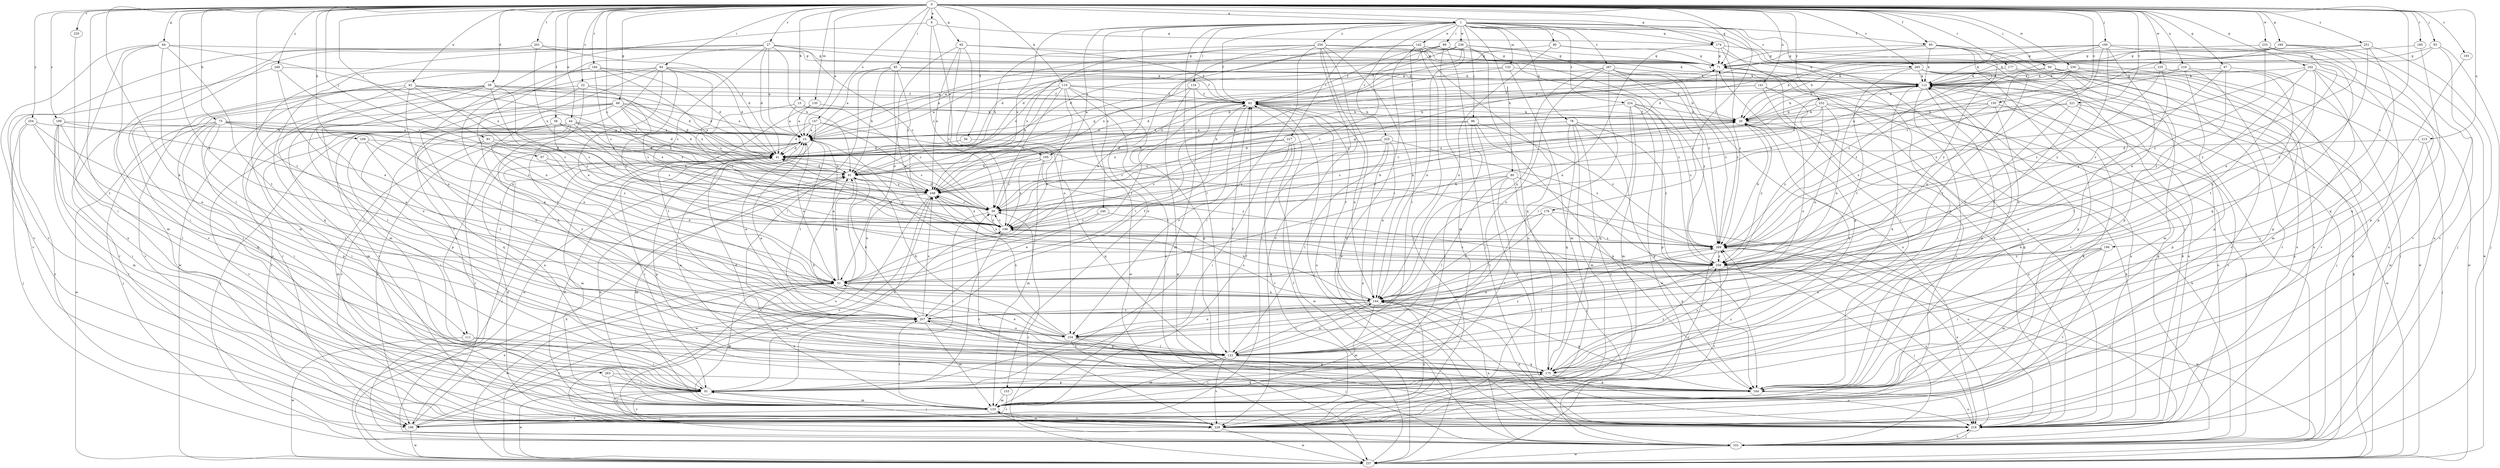 strict digraph  {
0;
1;
6;
10;
15;
20;
22;
27;
30;
39;
41;
42;
44;
51;
56;
58;
60;
62;
64;
65;
67;
68;
71;
75;
78;
80;
81;
83;
84;
85;
86;
89;
90;
91;
93;
94;
97;
100;
101;
109;
110;
111;
112;
116;
122;
130;
132;
133;
141;
142;
144;
147;
150;
153;
154;
160;
162;
164;
174;
175;
176;
177;
184;
185;
186;
189;
193;
194;
195;
196;
201;
207;
213;
216;
218;
220;
221;
224;
225;
227;
228;
230;
233;
235;
236;
237;
240;
248;
249;
251;
252;
254;
256;
258;
263;
265;
267;
269;
0 -> 1  [label=a];
0 -> 6  [label=a];
0 -> 10  [label=a];
0 -> 15  [label=b];
0 -> 22  [label=c];
0 -> 27  [label=c];
0 -> 30  [label=c];
0 -> 39  [label=d];
0 -> 42  [label=e];
0 -> 44  [label=e];
0 -> 51  [label=e];
0 -> 56  [label=f];
0 -> 58  [label=f];
0 -> 60  [label=f];
0 -> 64  [label=g];
0 -> 65  [label=g];
0 -> 67  [label=g];
0 -> 68  [label=g];
0 -> 71  [label=g];
0 -> 75  [label=h];
0 -> 83  [label=i];
0 -> 84  [label=i];
0 -> 85  [label=i];
0 -> 93  [label=j];
0 -> 94  [label=j];
0 -> 97  [label=j];
0 -> 100  [label=j];
0 -> 109  [label=k];
0 -> 110  [label=k];
0 -> 111  [label=k];
0 -> 130  [label=m];
0 -> 141  [label=n];
0 -> 147  [label=o];
0 -> 150  [label=o];
0 -> 160  [label=p];
0 -> 162  [label=p];
0 -> 174  [label=q];
0 -> 176  [label=r];
0 -> 177  [label=r];
0 -> 184  [label=r];
0 -> 185  [label=r];
0 -> 189  [label=s];
0 -> 193  [label=s];
0 -> 194  [label=s];
0 -> 201  [label=t];
0 -> 207  [label=t];
0 -> 213  [label=u];
0 -> 216  [label=u];
0 -> 220  [label=v];
0 -> 221  [label=v];
0 -> 230  [label=w];
0 -> 233  [label=w];
0 -> 235  [label=w];
0 -> 249  [label=y];
0 -> 251  [label=y];
0 -> 252  [label=y];
0 -> 254  [label=y];
0 -> 263  [label=z];
0 -> 265  [label=z];
1 -> 60  [label=f];
1 -> 62  [label=f];
1 -> 78  [label=h];
1 -> 80  [label=h];
1 -> 86  [label=i];
1 -> 89  [label=i];
1 -> 90  [label=i];
1 -> 101  [label=j];
1 -> 116  [label=l];
1 -> 122  [label=l];
1 -> 132  [label=m];
1 -> 142  [label=n];
1 -> 153  [label=o];
1 -> 164  [label=p];
1 -> 174  [label=q];
1 -> 195  [label=s];
1 -> 218  [label=u];
1 -> 224  [label=v];
1 -> 225  [label=v];
1 -> 227  [label=v];
1 -> 236  [label=w];
1 -> 240  [label=x];
1 -> 248  [label=x];
1 -> 256  [label=y];
1 -> 265  [label=z];
1 -> 267  [label=z];
6 -> 30  [label=c];
6 -> 154  [label=o];
6 -> 174  [label=q];
6 -> 195  [label=s];
10 -> 41  [label=d];
10 -> 51  [label=e];
10 -> 101  [label=j];
10 -> 111  [label=k];
10 -> 186  [label=r];
10 -> 207  [label=t];
10 -> 258  [label=y];
15 -> 10  [label=a];
15 -> 20  [label=b];
15 -> 30  [label=c];
15 -> 196  [label=s];
20 -> 10  [label=a];
20 -> 62  [label=f];
20 -> 112  [label=k];
20 -> 196  [label=s];
20 -> 218  [label=u];
20 -> 258  [label=y];
22 -> 62  [label=f];
22 -> 186  [label=r];
22 -> 196  [label=s];
22 -> 207  [label=t];
22 -> 228  [label=v];
27 -> 10  [label=a];
27 -> 30  [label=c];
27 -> 41  [label=d];
27 -> 71  [label=g];
27 -> 81  [label=h];
27 -> 112  [label=k];
27 -> 133  [label=m];
27 -> 144  [label=n];
27 -> 196  [label=s];
27 -> 228  [label=v];
30 -> 41  [label=d];
30 -> 71  [label=g];
30 -> 91  [label=i];
30 -> 196  [label=s];
39 -> 41  [label=d];
39 -> 62  [label=f];
39 -> 122  [label=l];
39 -> 154  [label=o];
39 -> 186  [label=r];
39 -> 196  [label=s];
39 -> 218  [label=u];
39 -> 228  [label=v];
39 -> 248  [label=x];
39 -> 269  [label=z];
41 -> 81  [label=h];
41 -> 91  [label=i];
41 -> 101  [label=j];
41 -> 133  [label=m];
41 -> 164  [label=p];
42 -> 41  [label=d];
42 -> 62  [label=f];
42 -> 81  [label=h];
42 -> 91  [label=i];
42 -> 122  [label=l];
42 -> 196  [label=s];
42 -> 207  [label=t];
44 -> 10  [label=a];
44 -> 41  [label=d];
44 -> 101  [label=j];
44 -> 154  [label=o];
44 -> 175  [label=q];
44 -> 196  [label=s];
44 -> 228  [label=v];
44 -> 248  [label=x];
51 -> 10  [label=a];
51 -> 62  [label=f];
51 -> 81  [label=h];
51 -> 112  [label=k];
51 -> 133  [label=m];
51 -> 144  [label=n];
51 -> 237  [label=w];
56 -> 41  [label=d];
56 -> 175  [label=q];
58 -> 10  [label=a];
58 -> 30  [label=c];
58 -> 81  [label=h];
58 -> 91  [label=i];
58 -> 228  [label=v];
58 -> 248  [label=x];
60 -> 71  [label=g];
60 -> 81  [label=h];
60 -> 112  [label=k];
60 -> 122  [label=l];
60 -> 164  [label=p];
60 -> 258  [label=y];
60 -> 269  [label=z];
62 -> 20  [label=b];
62 -> 101  [label=j];
62 -> 144  [label=n];
62 -> 154  [label=o];
62 -> 207  [label=t];
62 -> 218  [label=u];
64 -> 71  [label=g];
64 -> 91  [label=i];
64 -> 122  [label=l];
64 -> 207  [label=t];
64 -> 218  [label=u];
64 -> 228  [label=v];
64 -> 248  [label=x];
65 -> 51  [label=e];
65 -> 62  [label=f];
65 -> 71  [label=g];
65 -> 154  [label=o];
65 -> 196  [label=s];
65 -> 248  [label=x];
67 -> 112  [label=k];
67 -> 144  [label=n];
67 -> 258  [label=y];
67 -> 269  [label=z];
68 -> 10  [label=a];
68 -> 20  [label=b];
68 -> 30  [label=c];
68 -> 41  [label=d];
68 -> 81  [label=h];
68 -> 133  [label=m];
68 -> 144  [label=n];
68 -> 164  [label=p];
68 -> 186  [label=r];
71 -> 112  [label=k];
71 -> 269  [label=z];
75 -> 10  [label=a];
75 -> 51  [label=e];
75 -> 81  [label=h];
75 -> 91  [label=i];
75 -> 101  [label=j];
75 -> 122  [label=l];
75 -> 164  [label=p];
75 -> 196  [label=s];
75 -> 237  [label=w];
78 -> 10  [label=a];
78 -> 133  [label=m];
78 -> 164  [label=p];
78 -> 175  [label=q];
78 -> 228  [label=v];
78 -> 258  [label=y];
80 -> 30  [label=c];
80 -> 91  [label=i];
80 -> 101  [label=j];
80 -> 122  [label=l];
80 -> 248  [label=x];
80 -> 258  [label=y];
81 -> 20  [label=b];
81 -> 41  [label=d];
81 -> 71  [label=g];
81 -> 112  [label=k];
81 -> 133  [label=m];
81 -> 218  [label=u];
81 -> 248  [label=x];
83 -> 41  [label=d];
83 -> 133  [label=m];
83 -> 269  [label=z];
84 -> 41  [label=d];
84 -> 51  [label=e];
84 -> 91  [label=i];
84 -> 112  [label=k];
84 -> 133  [label=m];
84 -> 175  [label=q];
84 -> 196  [label=s];
84 -> 237  [label=w];
84 -> 258  [label=y];
85 -> 10  [label=a];
85 -> 62  [label=f];
85 -> 81  [label=h];
85 -> 112  [label=k];
85 -> 122  [label=l];
85 -> 248  [label=x];
85 -> 258  [label=y];
86 -> 10  [label=a];
86 -> 91  [label=i];
86 -> 164  [label=p];
86 -> 228  [label=v];
86 -> 248  [label=x];
86 -> 269  [label=z];
89 -> 41  [label=d];
89 -> 62  [label=f];
89 -> 71  [label=g];
89 -> 101  [label=j];
89 -> 133  [label=m];
89 -> 196  [label=s];
90 -> 41  [label=d];
90 -> 71  [label=g];
90 -> 112  [label=k];
90 -> 144  [label=n];
91 -> 10  [label=a];
91 -> 101  [label=j];
91 -> 133  [label=m];
91 -> 175  [label=q];
91 -> 228  [label=v];
91 -> 237  [label=w];
91 -> 248  [label=x];
91 -> 269  [label=z];
93 -> 20  [label=b];
93 -> 71  [label=g];
93 -> 101  [label=j];
93 -> 228  [label=v];
94 -> 41  [label=d];
94 -> 112  [label=k];
94 -> 144  [label=n];
94 -> 218  [label=u];
94 -> 228  [label=v];
94 -> 237  [label=w];
97 -> 51  [label=e];
97 -> 81  [label=h];
100 -> 20  [label=b];
100 -> 30  [label=c];
100 -> 51  [label=e];
100 -> 71  [label=g];
100 -> 112  [label=k];
100 -> 164  [label=p];
100 -> 175  [label=q];
100 -> 258  [label=y];
100 -> 269  [label=z];
101 -> 20  [label=b];
101 -> 71  [label=g];
101 -> 144  [label=n];
101 -> 218  [label=u];
101 -> 237  [label=w];
101 -> 269  [label=z];
109 -> 41  [label=d];
109 -> 91  [label=i];
109 -> 144  [label=n];
109 -> 207  [label=t];
110 -> 10  [label=a];
110 -> 20  [label=b];
110 -> 30  [label=c];
110 -> 41  [label=d];
110 -> 51  [label=e];
110 -> 62  [label=f];
110 -> 81  [label=h];
110 -> 164  [label=p];
110 -> 218  [label=u];
110 -> 237  [label=w];
111 -> 91  [label=i];
111 -> 122  [label=l];
111 -> 237  [label=w];
112 -> 62  [label=f];
112 -> 91  [label=i];
112 -> 101  [label=j];
112 -> 144  [label=n];
112 -> 164  [label=p];
112 -> 218  [label=u];
116 -> 10  [label=a];
116 -> 62  [label=f];
116 -> 133  [label=m];
116 -> 237  [label=w];
122 -> 20  [label=b];
122 -> 51  [label=e];
122 -> 62  [label=f];
122 -> 81  [label=h];
122 -> 133  [label=m];
122 -> 144  [label=n];
122 -> 175  [label=q];
122 -> 228  [label=v];
122 -> 269  [label=z];
130 -> 10  [label=a];
130 -> 20  [label=b];
130 -> 207  [label=t];
132 -> 10  [label=a];
132 -> 62  [label=f];
132 -> 112  [label=k];
132 -> 133  [label=m];
133 -> 51  [label=e];
133 -> 62  [label=f];
133 -> 81  [label=h];
133 -> 101  [label=j];
133 -> 112  [label=k];
133 -> 186  [label=r];
133 -> 207  [label=t];
133 -> 218  [label=u];
133 -> 228  [label=v];
141 -> 41  [label=d];
141 -> 62  [label=f];
141 -> 154  [label=o];
141 -> 218  [label=u];
141 -> 228  [label=v];
142 -> 10  [label=a];
142 -> 71  [label=g];
142 -> 112  [label=k];
142 -> 122  [label=l];
142 -> 175  [label=q];
142 -> 228  [label=v];
142 -> 237  [label=w];
142 -> 248  [label=x];
142 -> 269  [label=z];
144 -> 62  [label=f];
144 -> 122  [label=l];
144 -> 133  [label=m];
144 -> 154  [label=o];
144 -> 164  [label=p];
144 -> 196  [label=s];
144 -> 207  [label=t];
147 -> 10  [label=a];
147 -> 41  [label=d];
147 -> 186  [label=r];
147 -> 196  [label=s];
147 -> 237  [label=w];
147 -> 269  [label=z];
150 -> 10  [label=a];
150 -> 20  [label=b];
150 -> 144  [label=n];
150 -> 228  [label=v];
150 -> 269  [label=z];
153 -> 133  [label=m];
153 -> 186  [label=r];
154 -> 10  [label=a];
154 -> 81  [label=h];
154 -> 101  [label=j];
154 -> 122  [label=l];
154 -> 164  [label=p];
154 -> 248  [label=x];
160 -> 41  [label=d];
160 -> 71  [label=g];
160 -> 112  [label=k];
160 -> 218  [label=u];
160 -> 237  [label=w];
160 -> 258  [label=y];
162 -> 91  [label=i];
162 -> 112  [label=k];
162 -> 122  [label=l];
162 -> 133  [label=m];
162 -> 218  [label=u];
162 -> 237  [label=w];
162 -> 269  [label=z];
164 -> 10  [label=a];
164 -> 112  [label=k];
164 -> 218  [label=u];
174 -> 71  [label=g];
174 -> 91  [label=i];
174 -> 144  [label=n];
174 -> 237  [label=w];
174 -> 269  [label=z];
175 -> 41  [label=d];
175 -> 71  [label=g];
175 -> 91  [label=i];
175 -> 112  [label=k];
175 -> 164  [label=p];
175 -> 207  [label=t];
175 -> 218  [label=u];
175 -> 258  [label=y];
175 -> 269  [label=z];
176 -> 144  [label=n];
176 -> 164  [label=p];
176 -> 196  [label=s];
176 -> 207  [label=t];
176 -> 218  [label=u];
177 -> 112  [label=k];
177 -> 133  [label=m];
177 -> 207  [label=t];
184 -> 30  [label=c];
184 -> 41  [label=d];
184 -> 112  [label=k];
184 -> 144  [label=n];
184 -> 175  [label=q];
184 -> 248  [label=x];
185 -> 71  [label=g];
185 -> 164  [label=p];
186 -> 51  [label=e];
186 -> 196  [label=s];
186 -> 207  [label=t];
186 -> 237  [label=w];
189 -> 10  [label=a];
189 -> 51  [label=e];
189 -> 91  [label=i];
189 -> 133  [label=m];
189 -> 175  [label=q];
189 -> 228  [label=v];
193 -> 175  [label=q];
194 -> 91  [label=i];
194 -> 133  [label=m];
194 -> 154  [label=o];
194 -> 228  [label=v];
194 -> 258  [label=y];
195 -> 30  [label=c];
195 -> 81  [label=h];
195 -> 133  [label=m];
195 -> 196  [label=s];
195 -> 258  [label=y];
196 -> 20  [label=b];
196 -> 30  [label=c];
196 -> 91  [label=i];
196 -> 248  [label=x];
196 -> 269  [label=z];
201 -> 41  [label=d];
201 -> 71  [label=g];
201 -> 133  [label=m];
201 -> 228  [label=v];
201 -> 248  [label=x];
207 -> 10  [label=a];
207 -> 62  [label=f];
207 -> 81  [label=h];
207 -> 133  [label=m];
207 -> 154  [label=o];
207 -> 175  [label=q];
207 -> 248  [label=x];
213 -> 41  [label=d];
213 -> 101  [label=j];
213 -> 175  [label=q];
216 -> 101  [label=j];
216 -> 112  [label=k];
216 -> 164  [label=p];
216 -> 186  [label=r];
216 -> 196  [label=s];
218 -> 20  [label=b];
218 -> 41  [label=d];
218 -> 71  [label=g];
218 -> 101  [label=j];
218 -> 112  [label=k];
218 -> 144  [label=n];
220 -> 91  [label=i];
221 -> 20  [label=b];
221 -> 144  [label=n];
221 -> 164  [label=p];
221 -> 237  [label=w];
221 -> 248  [label=x];
224 -> 20  [label=b];
224 -> 81  [label=h];
224 -> 133  [label=m];
224 -> 164  [label=p];
224 -> 175  [label=q];
224 -> 237  [label=w];
224 -> 269  [label=z];
225 -> 41  [label=d];
225 -> 122  [label=l];
225 -> 144  [label=n];
225 -> 218  [label=u];
225 -> 248  [label=x];
225 -> 269  [label=z];
227 -> 30  [label=c];
227 -> 41  [label=d];
227 -> 91  [label=i];
227 -> 196  [label=s];
227 -> 228  [label=v];
227 -> 237  [label=w];
228 -> 30  [label=c];
228 -> 41  [label=d];
228 -> 91  [label=i];
228 -> 112  [label=k];
228 -> 133  [label=m];
228 -> 144  [label=n];
228 -> 237  [label=w];
230 -> 20  [label=b];
230 -> 112  [label=k];
230 -> 164  [label=p];
230 -> 228  [label=v];
230 -> 269  [label=z];
233 -> 51  [label=e];
233 -> 71  [label=g];
233 -> 228  [label=v];
233 -> 269  [label=z];
235 -> 112  [label=k];
235 -> 207  [label=t];
235 -> 258  [label=y];
235 -> 269  [label=z];
236 -> 10  [label=a];
236 -> 30  [label=c];
236 -> 41  [label=d];
236 -> 62  [label=f];
236 -> 71  [label=g];
236 -> 144  [label=n];
236 -> 218  [label=u];
236 -> 269  [label=z];
237 -> 30  [label=c];
237 -> 62  [label=f];
237 -> 81  [label=h];
237 -> 112  [label=k];
240 -> 51  [label=e];
240 -> 144  [label=n];
240 -> 196  [label=s];
248 -> 30  [label=c];
248 -> 51  [label=e];
248 -> 228  [label=v];
248 -> 237  [label=w];
249 -> 51  [label=e];
249 -> 112  [label=k];
249 -> 228  [label=v];
249 -> 248  [label=x];
251 -> 30  [label=c];
251 -> 71  [label=g];
251 -> 101  [label=j];
251 -> 175  [label=q];
251 -> 258  [label=y];
252 -> 20  [label=b];
252 -> 30  [label=c];
252 -> 101  [label=j];
252 -> 144  [label=n];
252 -> 218  [label=u];
252 -> 248  [label=x];
252 -> 258  [label=y];
254 -> 10  [label=a];
254 -> 51  [label=e];
254 -> 101  [label=j];
254 -> 122  [label=l];
254 -> 186  [label=r];
256 -> 51  [label=e];
256 -> 71  [label=g];
256 -> 81  [label=h];
256 -> 91  [label=i];
256 -> 144  [label=n];
256 -> 186  [label=r];
256 -> 218  [label=u];
256 -> 228  [label=v];
256 -> 248  [label=x];
256 -> 258  [label=y];
258 -> 51  [label=e];
258 -> 101  [label=j];
258 -> 122  [label=l];
258 -> 196  [label=s];
258 -> 218  [label=u];
258 -> 228  [label=v];
258 -> 237  [label=w];
258 -> 248  [label=x];
263 -> 91  [label=i];
263 -> 164  [label=p];
263 -> 228  [label=v];
265 -> 20  [label=b];
265 -> 112  [label=k];
265 -> 164  [label=p];
265 -> 186  [label=r];
265 -> 207  [label=t];
265 -> 218  [label=u];
265 -> 237  [label=w];
267 -> 112  [label=k];
267 -> 122  [label=l];
267 -> 144  [label=n];
267 -> 154  [label=o];
267 -> 218  [label=u];
267 -> 248  [label=x];
267 -> 258  [label=y];
267 -> 269  [label=z];
269 -> 20  [label=b];
269 -> 41  [label=d];
269 -> 154  [label=o];
269 -> 218  [label=u];
269 -> 228  [label=v];
269 -> 258  [label=y];
}
